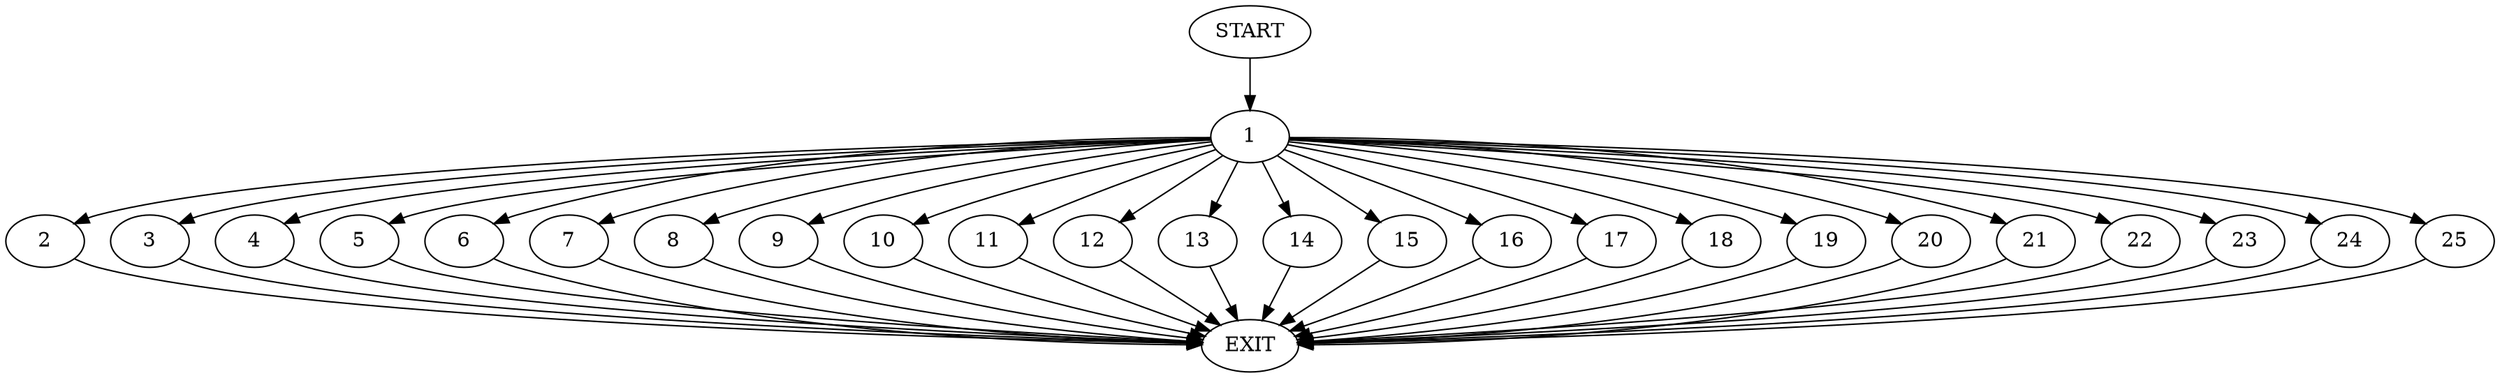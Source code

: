 digraph {
0 [label="START"]
26 [label="EXIT"]
0 -> 1
1 -> 2
1 -> 3
1 -> 4
1 -> 5
1 -> 6
1 -> 7
1 -> 8
1 -> 9
1 -> 10
1 -> 11
1 -> 12
1 -> 13
1 -> 14
1 -> 15
1 -> 16
1 -> 17
1 -> 18
1 -> 19
1 -> 20
1 -> 21
1 -> 22
1 -> 23
1 -> 24
1 -> 25
3 -> 26
17 -> 26
7 -> 26
15 -> 26
4 -> 26
5 -> 26
2 -> 26
24 -> 26
21 -> 26
12 -> 26
6 -> 26
19 -> 26
8 -> 26
22 -> 26
11 -> 26
13 -> 26
20 -> 26
23 -> 26
9 -> 26
10 -> 26
18 -> 26
25 -> 26
14 -> 26
16 -> 26
}
